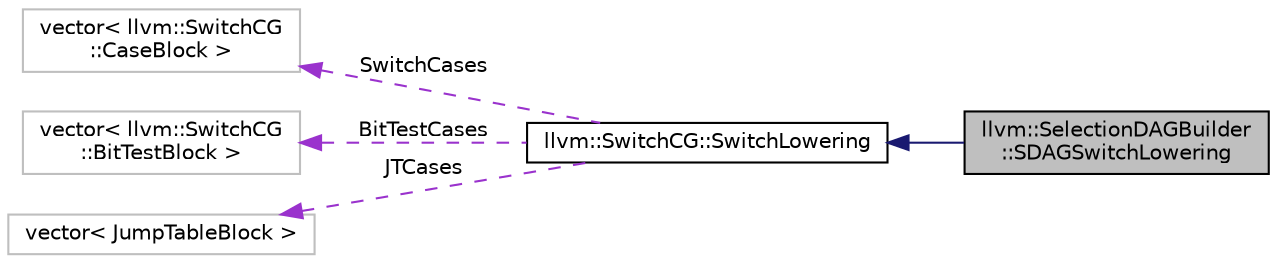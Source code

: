digraph "llvm::SelectionDAGBuilder::SDAGSwitchLowering"
{
 // LATEX_PDF_SIZE
  bgcolor="transparent";
  edge [fontname="Helvetica",fontsize="10",labelfontname="Helvetica",labelfontsize="10"];
  node [fontname="Helvetica",fontsize="10",shape=record];
  rankdir="LR";
  Node1 [label="llvm::SelectionDAGBuilder\l::SDAGSwitchLowering",height=0.2,width=0.4,color="black", fillcolor="grey75", style="filled", fontcolor="black",tooltip=" "];
  Node2 -> Node1 [dir="back",color="midnightblue",fontsize="10",style="solid",fontname="Helvetica"];
  Node2 [label="llvm::SwitchCG::SwitchLowering",height=0.2,width=0.4,color="black",URL="$classllvm_1_1SwitchCG_1_1SwitchLowering.html",tooltip=" "];
  Node3 -> Node2 [dir="back",color="darkorchid3",fontsize="10",style="dashed",label=" SwitchCases" ,fontname="Helvetica"];
  Node3 [label="vector\< llvm::SwitchCG\l::CaseBlock \>",height=0.2,width=0.4,color="grey75",tooltip=" "];
  Node4 -> Node2 [dir="back",color="darkorchid3",fontsize="10",style="dashed",label=" BitTestCases" ,fontname="Helvetica"];
  Node4 [label="vector\< llvm::SwitchCG\l::BitTestBlock \>",height=0.2,width=0.4,color="grey75",tooltip=" "];
  Node5 -> Node2 [dir="back",color="darkorchid3",fontsize="10",style="dashed",label=" JTCases" ,fontname="Helvetica"];
  Node5 [label="vector\< JumpTableBlock \>",height=0.2,width=0.4,color="grey75",tooltip=" "];
}
